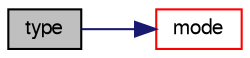 digraph "type"
{
  bgcolor="transparent";
  edge [fontname="FreeSans",fontsize="10",labelfontname="FreeSans",labelfontsize="10"];
  node [fontname="FreeSans",fontsize="10",shape=record];
  rankdir="LR";
  Node96099 [label="type",height=0.2,width=0.4,color="black", fillcolor="grey75", style="filled", fontcolor="black"];
  Node96099 -> Node96100 [color="midnightblue",fontsize="10",style="solid",fontname="FreeSans"];
  Node96100 [label="mode",height=0.2,width=0.4,color="red",URL="$a21124.html#a7c482c9f0ea60317169ee39f62f670d4",tooltip="Return the file mode. "];
}
